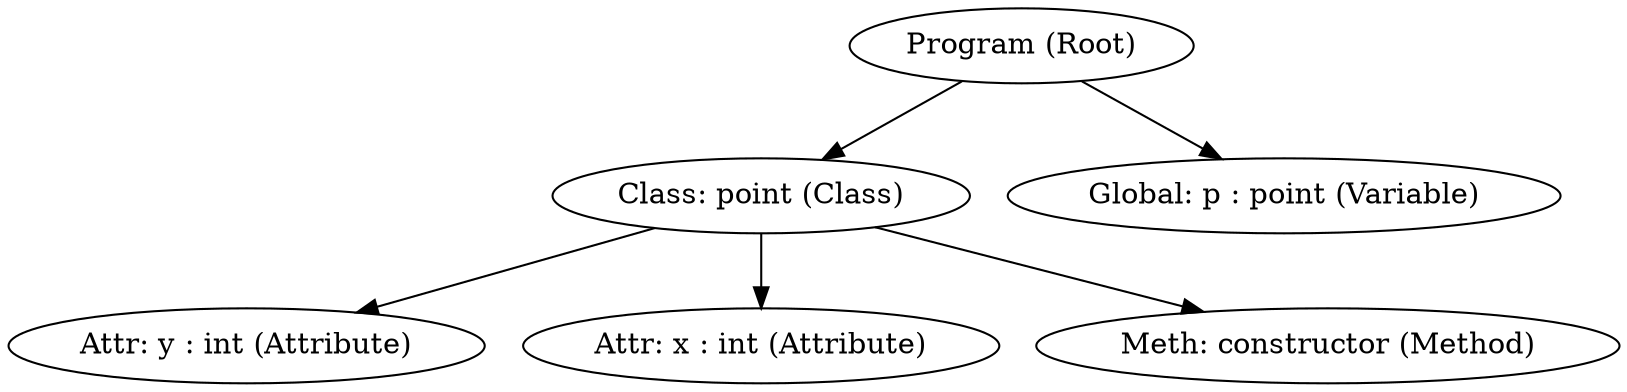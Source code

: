 digraph G {
  "Class: point (Class)" [label="Class: point (Class)", ];
  "Attr: y : int (Attribute)" [label="Attr: y : int (Attribute)", ];
  "Global: p : point (Variable)" [label="Global: p : point (Variable)", ];
  "Program (Root)" [label="Program (Root)", ];
  "Attr: x : int (Attribute)" [label="Attr: x : int (Attribute)", ];
  "Meth: constructor (Method)" [label="Meth: constructor (Method)", ];
  
  
  "Class: point (Class)" -> "Attr: x : int (Attribute)";
  "Class: point (Class)" -> "Attr: y : int (Attribute)";
  "Class: point (Class)" -> "Meth: constructor (Method)";
  "Program (Root)" -> "Class: point (Class)";
  "Program (Root)" -> "Global: p : point (Variable)";
  
  }
